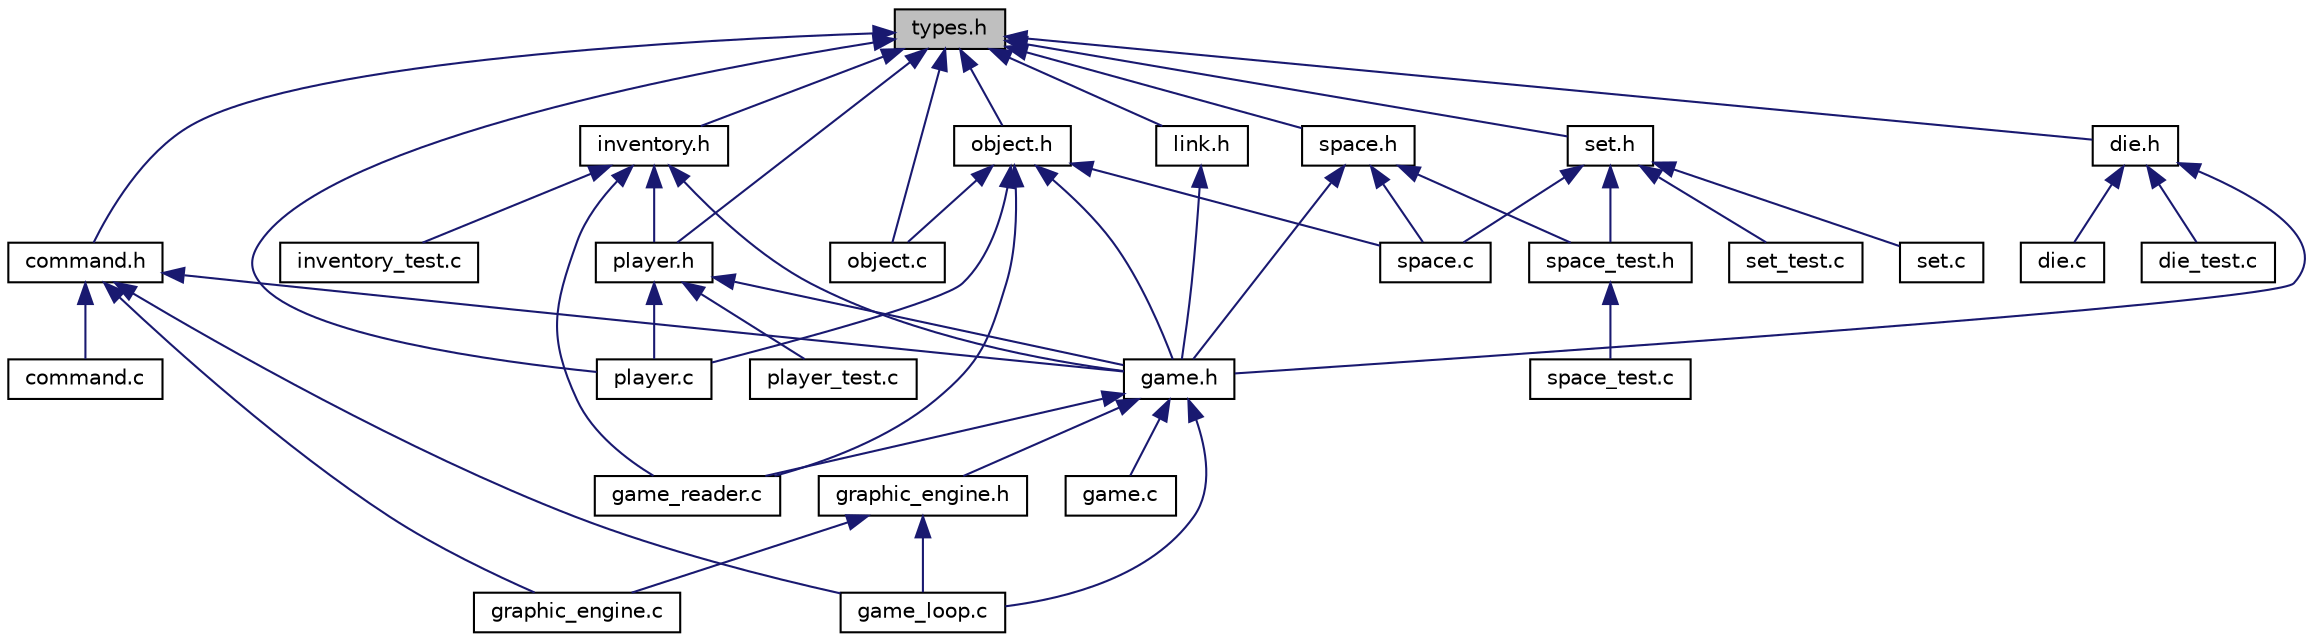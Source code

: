 digraph "types.h"
{
 // LATEX_PDF_SIZE
  edge [fontname="Helvetica",fontsize="10",labelfontname="Helvetica",labelfontsize="10"];
  node [fontname="Helvetica",fontsize="10",shape=record];
  Node1 [label="types.h",height=0.2,width=0.4,color="black", fillcolor="grey75", style="filled", fontcolor="black",tooltip="Definde tipos comunes."];
  Node1 -> Node2 [dir="back",color="midnightblue",fontsize="10",style="solid"];
  Node2 [label="command.h",height=0.2,width=0.4,color="black", fillcolor="white", style="filled",URL="$command_8h.html",tooltip="Implementa el intérprete de comandos."];
  Node2 -> Node3 [dir="back",color="midnightblue",fontsize="10",style="solid"];
  Node3 [label="command.c",height=0.2,width=0.4,color="black", fillcolor="white", style="filled",URL="$command_8c.html",tooltip="Implementa el intérprete de comandos."];
  Node2 -> Node4 [dir="back",color="midnightblue",fontsize="10",style="solid"];
  Node4 [label="game.h",height=0.2,width=0.4,color="black", fillcolor="white", style="filled",URL="$game_8h.html",tooltip="Archivo cabecera de game.c contiene la estructura de datos game en la que se almacenan algunas caract..."];
  Node4 -> Node5 [dir="back",color="midnightblue",fontsize="10",style="solid"];
  Node5 [label="game.c",height=0.2,width=0.4,color="black", fillcolor="white", style="filled",URL="$game_8c.html",tooltip="Implementa la interfaz del juego y todas las devoluciones de llamada asociadas para cada comando."];
  Node4 -> Node6 [dir="back",color="midnightblue",fontsize="10",style="solid"];
  Node6 [label="graphic_engine.h",height=0.2,width=0.4,color="black", fillcolor="white", style="filled",URL="$graphic__engine_8h.html",tooltip="Define un motor gráfico textual."];
  Node6 -> Node7 [dir="back",color="midnightblue",fontsize="10",style="solid"];
  Node7 [label="game_loop.c",height=0.2,width=0.4,color="black", fillcolor="white", style="filled",URL="$game__loop_8c.html",tooltip="Define el ciclo del juego."];
  Node6 -> Node8 [dir="back",color="midnightblue",fontsize="10",style="solid"];
  Node8 [label="graphic_engine.c",height=0.2,width=0.4,color="black", fillcolor="white", style="filled",URL="$graphic__engine_8c.html",tooltip="Define un motor gráfico textual."];
  Node4 -> Node7 [dir="back",color="midnightblue",fontsize="10",style="solid"];
  Node4 -> Node9 [dir="back",color="midnightblue",fontsize="10",style="solid"];
  Node9 [label="game_reader.c",height=0.2,width=0.4,color="black", fillcolor="white", style="filled",URL="$game__reader_8c.html",tooltip="Implementa el inicio de juego y obtiene los valores iniciales de data.dat."];
  Node2 -> Node7 [dir="back",color="midnightblue",fontsize="10",style="solid"];
  Node2 -> Node8 [dir="back",color="midnightblue",fontsize="10",style="solid"];
  Node1 -> Node10 [dir="back",color="midnightblue",fontsize="10",style="solid"];
  Node10 [label="die.h",height=0.2,width=0.4,color="black", fillcolor="white", style="filled",URL="$die_8h.html",tooltip="Archivo cabecera del modulo die.h en el que se definen las funciones de die.c."];
  Node10 -> Node11 [dir="back",color="midnightblue",fontsize="10",style="solid"];
  Node11 [label="die.c",height=0.2,width=0.4,color="black", fillcolor="white", style="filled",URL="$die_8c.html",tooltip="Módulo para aplicar funcionalidad al dado."];
  Node10 -> Node12 [dir="back",color="midnightblue",fontsize="10",style="solid"];
  Node12 [label="die_test.c",height=0.2,width=0.4,color="black", fillcolor="white", style="filled",URL="$die__test_8c.html",tooltip="It tests die module."];
  Node10 -> Node4 [dir="back",color="midnightblue",fontsize="10",style="solid"];
  Node1 -> Node13 [dir="back",color="midnightblue",fontsize="10",style="solid"];
  Node13 [label="player.h",height=0.2,width=0.4,color="black", fillcolor="white", style="filled",URL="$player_8h.html",tooltip="Archivo cabecera de la función player.h, en el se define la estructura de datos Player y sus funcione..."];
  Node13 -> Node4 [dir="back",color="midnightblue",fontsize="10",style="solid"];
  Node13 -> Node14 [dir="back",color="midnightblue",fontsize="10",style="solid"];
  Node14 [label="player.c",height=0.2,width=0.4,color="black", fillcolor="white", style="filled",URL="$player_8c.html",tooltip="Se encarga del jugador."];
  Node13 -> Node15 [dir="back",color="midnightblue",fontsize="10",style="solid"];
  Node15 [label="player_test.c",height=0.2,width=0.4,color="black", fillcolor="white", style="filled",URL="$player__test_8c.html",tooltip="It tests player module."];
  Node1 -> Node16 [dir="back",color="midnightblue",fontsize="10",style="solid"];
  Node16 [label="inventory.h",height=0.2,width=0.4,color="black", fillcolor="white", style="filled",URL="$inventory_8h.html",tooltip="Define el inventario del jugador."];
  Node16 -> Node13 [dir="back",color="midnightblue",fontsize="10",style="solid"];
  Node16 -> Node4 [dir="back",color="midnightblue",fontsize="10",style="solid"];
  Node16 -> Node9 [dir="back",color="midnightblue",fontsize="10",style="solid"];
  Node16 -> Node17 [dir="back",color="midnightblue",fontsize="10",style="solid"];
  Node17 [label="inventory_test.c",height=0.2,width=0.4,color="black", fillcolor="white", style="filled",URL="$inventory__test_8c.html",tooltip="It tests inventory module."];
  Node1 -> Node18 [dir="back",color="midnightblue",fontsize="10",style="solid"];
  Node18 [label="object.h",height=0.2,width=0.4,color="black", fillcolor="white", style="filled",URL="$object_8h.html",tooltip="Archivo cabecera del modulo object.h, en el se define la estructura de datos Object y sus funciones."];
  Node18 -> Node4 [dir="back",color="midnightblue",fontsize="10",style="solid"];
  Node18 -> Node9 [dir="back",color="midnightblue",fontsize="10",style="solid"];
  Node18 -> Node19 [dir="back",color="midnightblue",fontsize="10",style="solid"];
  Node19 [label="object.c",height=0.2,width=0.4,color="black", fillcolor="white", style="filled",URL="$object_8c.html",tooltip="Implementa la estructura de datos abstractos Object, y las funciones que estan relacionadas con esta."];
  Node18 -> Node14 [dir="back",color="midnightblue",fontsize="10",style="solid"];
  Node18 -> Node20 [dir="back",color="midnightblue",fontsize="10",style="solid"];
  Node20 [label="space.c",height=0.2,width=0.4,color="black", fillcolor="white", style="filled",URL="$space_8c.html",tooltip="Se encarga de los espacios del juego."];
  Node1 -> Node21 [dir="back",color="midnightblue",fontsize="10",style="solid"];
  Node21 [label="space.h",height=0.2,width=0.4,color="black", fillcolor="white", style="filled",URL="$space_8h.html",tooltip="Define un espacio."];
  Node21 -> Node4 [dir="back",color="midnightblue",fontsize="10",style="solid"];
  Node21 -> Node20 [dir="back",color="midnightblue",fontsize="10",style="solid"];
  Node21 -> Node22 [dir="back",color="midnightblue",fontsize="10",style="solid"];
  Node22 [label="space_test.h",height=0.2,width=0.4,color="black", fillcolor="white", style="filled",URL="$space__test_8h_source.html",tooltip=" "];
  Node22 -> Node23 [dir="back",color="midnightblue",fontsize="10",style="solid"];
  Node23 [label="space_test.c",height=0.2,width=0.4,color="black", fillcolor="white", style="filled",URL="$space__test_8c.html",tooltip="It tests space module."];
  Node1 -> Node24 [dir="back",color="midnightblue",fontsize="10",style="solid"];
  Node24 [label="link.h",height=0.2,width=0.4,color="black", fillcolor="white", style="filled",URL="$link_8h.html",tooltip="Define los enlaces entre espacios."];
  Node24 -> Node4 [dir="back",color="midnightblue",fontsize="10",style="solid"];
  Node1 -> Node25 [dir="back",color="midnightblue",fontsize="10",style="solid"];
  Node25 [label="set.h",height=0.2,width=0.4,color="black", fillcolor="white", style="filled",URL="$set_8h.html",tooltip="Archivo cabecera del modulo set.h, en el se define la estructura de datos Object y sus funciones."];
  Node25 -> Node26 [dir="back",color="midnightblue",fontsize="10",style="solid"];
  Node26 [label="set.c",height=0.2,width=0.4,color="black", fillcolor="white", style="filled",URL="$set_8c.html",tooltip="Implementa la estructura de datos abstractos Set y sus funciones que se encargan del manejo de conjun..."];
  Node25 -> Node27 [dir="back",color="midnightblue",fontsize="10",style="solid"];
  Node27 [label="set_test.c",height=0.2,width=0.4,color="black", fillcolor="white", style="filled",URL="$set__test_8c.html",tooltip="It tests set module."];
  Node25 -> Node20 [dir="back",color="midnightblue",fontsize="10",style="solid"];
  Node25 -> Node22 [dir="back",color="midnightblue",fontsize="10",style="solid"];
  Node1 -> Node19 [dir="back",color="midnightblue",fontsize="10",style="solid"];
  Node1 -> Node14 [dir="back",color="midnightblue",fontsize="10",style="solid"];
}
